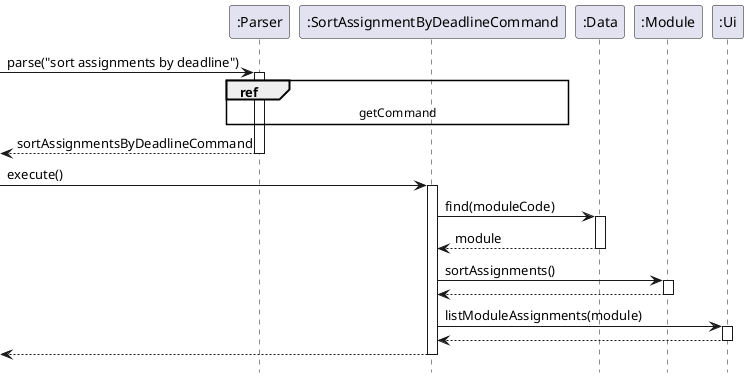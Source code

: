 @startuml

hide footbox

participant ":Parser" as Parser
participant ":SortAssignmentByDeadlineCommand" as Command
participant ":Data" as Data
participant ":Module" as Module
participant ":Ui" as Ui


[-> Parser : parse("sort assignments by deadline")
activate Parser

ref over Parser, Command : getCommand

[<-- Parser : sortAssignmentsByDeadlineCommand
deactivate Parser

[->Command : execute()
activate Command

Command -> Data : find(moduleCode)
activate Data

Data --> Command : module
deactivate Data

Command -> Module : sortAssignments()
activate Module

Module --> Command
deactivate Module

Command -> Ui : listModuleAssignments(module)
activate Ui

Ui --> Command
deactivate Ui

[<-- Command
deactivate Command

@enduml